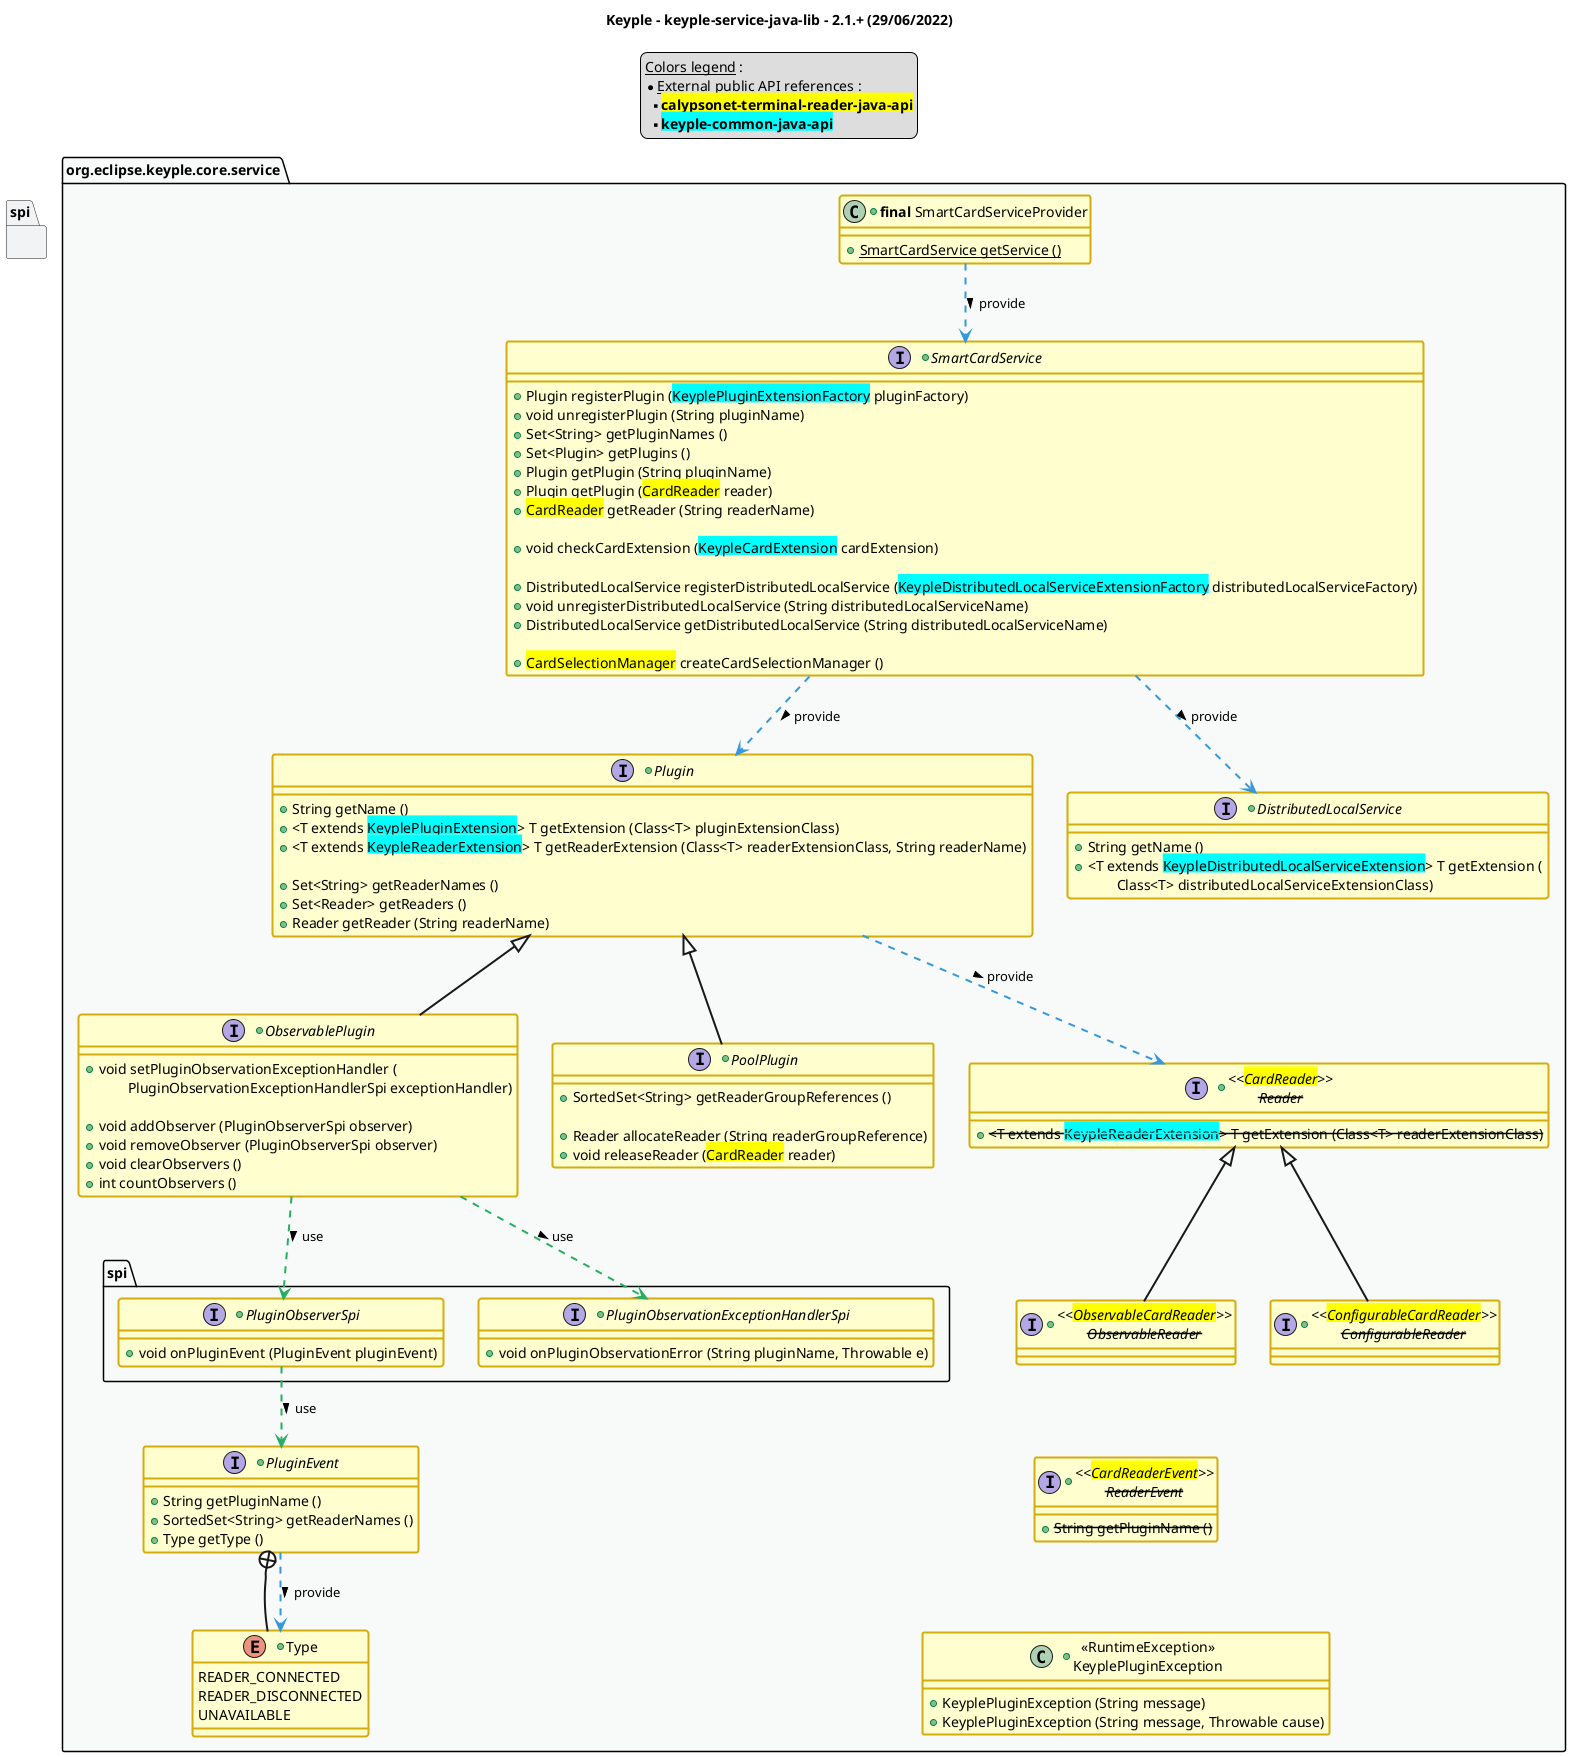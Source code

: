 @startuml
title
    Keyple - keyple-service-java-lib - 2.1.+ (29/06/2022)
end title

' == THEME ==

'Couleurs issues de : https://htmlcolorcodes.com/fr/tableau-de-couleur/tableau-de-couleur-design-plat/
!define C_GREY1 F8F9F9
!define C_GREY2 F2F3F4
!define C_GREY3 E5E7E9
!define C_GREY4 D7DBDD
!define C_GREY5 CACFD2
!define C_GREY6 BDC3C7
!define C_LINK 3498DB
!define C_USE 27AE60

' -- Styles that don't work with new version of plantuml --
skinparam stereotypeABorderColor #A9DCDF
skinparam stereotypeIBorderColor #B4A7E5
skinparam stereotypeCBorderColor #ADD1B2
skinparam stereotypeEBorderColor #EB93DF
' -- END --

skinparam ClassBorderThickness 2
skinparam ArrowThickness 2

' Yellow
skinparam ClassBackgroundColor #FEFECE
skinparam ClassBorderColor #D4AC0D
' Red
skinparam ClassBackgroundColor<<red>> #FDEDEC
skinparam ClassBorderColor<<red>> #E74C3C
hide <<red>> stereotype
' Purple
skinparam ClassBackgroundColor<<purple>> #F4ECF7
skinparam ClassBorderColor<<purple>> #8E44AD
hide <<purple>> stereotype
' blue
skinparam ClassBackgroundColor<<blue>> #EBF5FB
skinparam ClassBorderColor<<blue>> #3498DB
hide <<blue>> stereotype
' Green
skinparam ClassBackgroundColor<<green>> #E9F7EF
skinparam ClassBorderColor<<green>> #27AE60
hide <<green>> stereotype
' Grey
skinparam ClassBackgroundColor<<grey>> #EAECEE
skinparam ClassBorderColor<<grey>> #2C3E50
hide <<grey>> stereotype

' == CONTENT ==

legend top
    __Colors legend__ :
    * __External public API references__ :
    ** <back:yellow>**calypsonet-terminal-reader-java-api**</back>
    ** <back:cyan>**keyple-common-java-api**</back>
end legend

package "org.eclipse.keyple.core.service" as service {
    ' SERVICE
    +class "**final** SmartCardServiceProvider" as SmartCardServiceProvider {
        +{static} SmartCardService getService ()
    }
    +interface SmartCardService {
        +Plugin registerPlugin (<back:cyan>KeyplePluginExtensionFactory</back> pluginFactory)
        +void unregisterPlugin (String pluginName)
        +Set<String> getPluginNames ()
        +Set<Plugin> getPlugins ()
        +Plugin getPlugin (String pluginName)
        +Plugin getPlugin (<back:yellow>CardReader</back> reader)
        +<back:yellow>CardReader</back> getReader (String readerName)

        +void checkCardExtension (<back:cyan>KeypleCardExtension</back> cardExtension)

        +DistributedLocalService registerDistributedLocalService (<back:cyan>KeypleDistributedLocalServiceExtensionFactory</back> distributedLocalServiceFactory)
        +void unregisterDistributedLocalService (String distributedLocalServiceName)
        +DistributedLocalService getDistributedLocalService (String distributedLocalServiceName)

        +<back:yellow>CardSelectionManager</back> createCardSelectionManager ()
    }
    +interface Plugin {
        +String getName ()
        +<T extends <back:cyan>KeyplePluginExtension</back>> T getExtension (Class<T> pluginExtensionClass)
        +<T extends <back:cyan>KeypleReaderExtension</back>> T getReaderExtension (Class<T> readerExtensionClass, String readerName)

        +Set<String> getReaderNames ()
        +Set<Reader> getReaders ()
        +Reader getReader (String readerName)
    }
    +interface DistributedLocalService {
        +String getName ()
        +<T extends <back:cyan>KeypleDistributedLocalServiceExtension</back>> T getExtension (
            \tClass<T> distributedLocalServiceExtensionClass)
    }
    +interface ObservablePlugin extends Plugin {
        +void setPluginObservationExceptionHandler (
            \tPluginObservationExceptionHandlerSpi exceptionHandler)

        +void addObserver (PluginObserverSpi observer)
        +void removeObserver (PluginObserverSpi observer)
        +void clearObservers ()
        +int countObservers ()
    }
    +interface PoolPlugin extends Plugin {
        +SortedSet<String> getReaderGroupReferences ()

        +Reader allocateReader (String readerGroupReference)
        +void releaseReader (<back:yellow>CardReader</back> reader)
    }
    +interface "<<<back:yellow>CardReader</back>>>\n<s>Reader</s>" as Reader {
        +<s><T extends <back:cyan>KeypleReaderExtension</back>> T getExtension (Class<T> readerExtensionClass)</s>
    }
    +interface "<<<back:yellow>ObservableCardReader</back>>>\n<s>ObservableReader</s>" as ObservableReader extends Reader {
    }
    +interface "<<<back:yellow>ConfigurableCardReader</back>>>\n<s>ConfigurableReader</s>" as ConfigurableReader extends Reader {
    }
    ' SPI
    package spi {
        +interface PluginObserverSpi {
            +void onPluginEvent (PluginEvent pluginEvent)
        }
        +interface PluginObservationExceptionHandlerSpi {
            +void onPluginObservationError (String pluginName, Throwable e)
        }
    }

    +interface "<<<back:yellow>CardReaderEvent</back>>>\n<s>ReaderEvent</s>" as ReaderEvent {
        +<s>String getPluginName ()</s>
    }
    +interface PluginEvent {
        +String getPluginName ()
        +SortedSet<String> getReaderNames ()
        +Type getType ()
    }
    +enum "Type" as PluginEventType {
        READER_CONNECTED
        READER_DISCONNECTED
        UNAVAILABLE
    }
    ' EXCEPTIONS
    +class "<<RuntimeException>>\nKeyplePluginException" as KeyplePluginException {
        +KeyplePluginException (String message)
        +KeyplePluginException (String message, Throwable cause)
    }
}

' Associations
'LocalServiceClient ..> RemoteServiceParameters #C_USE : use >

SmartCardServiceProvider ..> SmartCardService #C_LINK : provide >

SmartCardService ..> Plugin #C_LINK : provide >
SmartCardService ..> DistributedLocalService #C_LINK : provide >

PluginEvent +-- PluginEventType
PluginEvent ..> PluginEventType #C_LINK : provide >

Plugin ..> Reader #C_LINK : provide >

ObservablePlugin ..> PluginObserverSpi #C_USE : use >
ObservablePlugin ..> PluginObservationExceptionHandlerSpi #C_USE : use >

PluginObserverSpi ..> PluginEvent #C_USE : use >

' == LAYOUT ==

ObservableReader -[hidden]- ReaderEvent
ReaderEvent -[hidden]- KeyplePluginException

' == STYLE ==

package service #C_GREY1 {}
package spi #C_GREY2 {}

@enduml